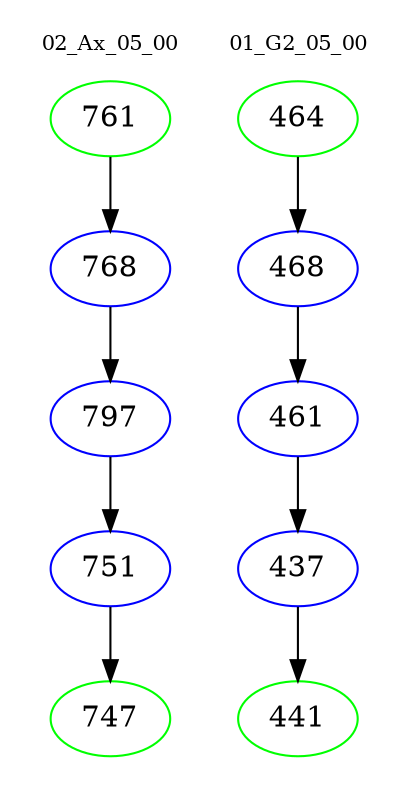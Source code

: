 digraph{
subgraph cluster_0 {
color = white
label = "02_Ax_05_00";
fontsize=10;
T0_761 [label="761", color="green"]
T0_761 -> T0_768 [color="black"]
T0_768 [label="768", color="blue"]
T0_768 -> T0_797 [color="black"]
T0_797 [label="797", color="blue"]
T0_797 -> T0_751 [color="black"]
T0_751 [label="751", color="blue"]
T0_751 -> T0_747 [color="black"]
T0_747 [label="747", color="green"]
}
subgraph cluster_1 {
color = white
label = "01_G2_05_00";
fontsize=10;
T1_464 [label="464", color="green"]
T1_464 -> T1_468 [color="black"]
T1_468 [label="468", color="blue"]
T1_468 -> T1_461 [color="black"]
T1_461 [label="461", color="blue"]
T1_461 -> T1_437 [color="black"]
T1_437 [label="437", color="blue"]
T1_437 -> T1_441 [color="black"]
T1_441 [label="441", color="green"]
}
}
